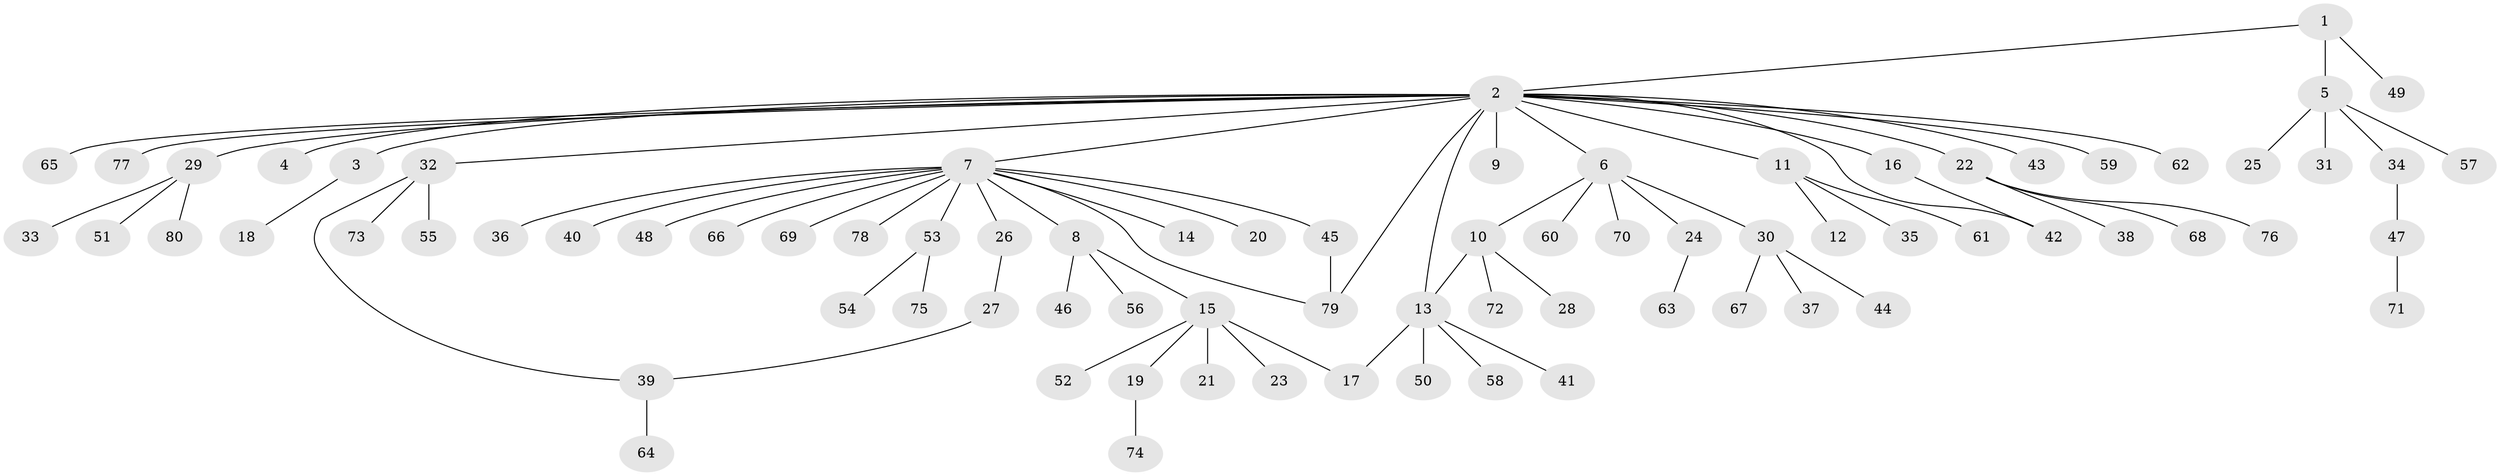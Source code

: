 // Generated by graph-tools (version 1.1) at 2025/35/03/09/25 02:35:28]
// undirected, 80 vertices, 85 edges
graph export_dot {
graph [start="1"]
  node [color=gray90,style=filled];
  1;
  2;
  3;
  4;
  5;
  6;
  7;
  8;
  9;
  10;
  11;
  12;
  13;
  14;
  15;
  16;
  17;
  18;
  19;
  20;
  21;
  22;
  23;
  24;
  25;
  26;
  27;
  28;
  29;
  30;
  31;
  32;
  33;
  34;
  35;
  36;
  37;
  38;
  39;
  40;
  41;
  42;
  43;
  44;
  45;
  46;
  47;
  48;
  49;
  50;
  51;
  52;
  53;
  54;
  55;
  56;
  57;
  58;
  59;
  60;
  61;
  62;
  63;
  64;
  65;
  66;
  67;
  68;
  69;
  70;
  71;
  72;
  73;
  74;
  75;
  76;
  77;
  78;
  79;
  80;
  1 -- 2;
  1 -- 5;
  1 -- 49;
  2 -- 3;
  2 -- 4;
  2 -- 6;
  2 -- 7;
  2 -- 9;
  2 -- 11;
  2 -- 13;
  2 -- 16;
  2 -- 22;
  2 -- 29;
  2 -- 32;
  2 -- 42;
  2 -- 43;
  2 -- 59;
  2 -- 62;
  2 -- 65;
  2 -- 77;
  2 -- 79;
  3 -- 18;
  5 -- 25;
  5 -- 31;
  5 -- 34;
  5 -- 57;
  6 -- 10;
  6 -- 24;
  6 -- 30;
  6 -- 60;
  6 -- 70;
  7 -- 8;
  7 -- 14;
  7 -- 20;
  7 -- 26;
  7 -- 36;
  7 -- 40;
  7 -- 45;
  7 -- 48;
  7 -- 53;
  7 -- 66;
  7 -- 69;
  7 -- 78;
  7 -- 79;
  8 -- 15;
  8 -- 46;
  8 -- 56;
  10 -- 13;
  10 -- 28;
  10 -- 72;
  11 -- 12;
  11 -- 35;
  11 -- 61;
  13 -- 17;
  13 -- 41;
  13 -- 50;
  13 -- 58;
  15 -- 17;
  15 -- 19;
  15 -- 21;
  15 -- 23;
  15 -- 52;
  16 -- 42;
  19 -- 74;
  22 -- 38;
  22 -- 68;
  22 -- 76;
  24 -- 63;
  26 -- 27;
  27 -- 39;
  29 -- 33;
  29 -- 51;
  29 -- 80;
  30 -- 37;
  30 -- 44;
  30 -- 67;
  32 -- 39;
  32 -- 55;
  32 -- 73;
  34 -- 47;
  39 -- 64;
  45 -- 79;
  47 -- 71;
  53 -- 54;
  53 -- 75;
}
